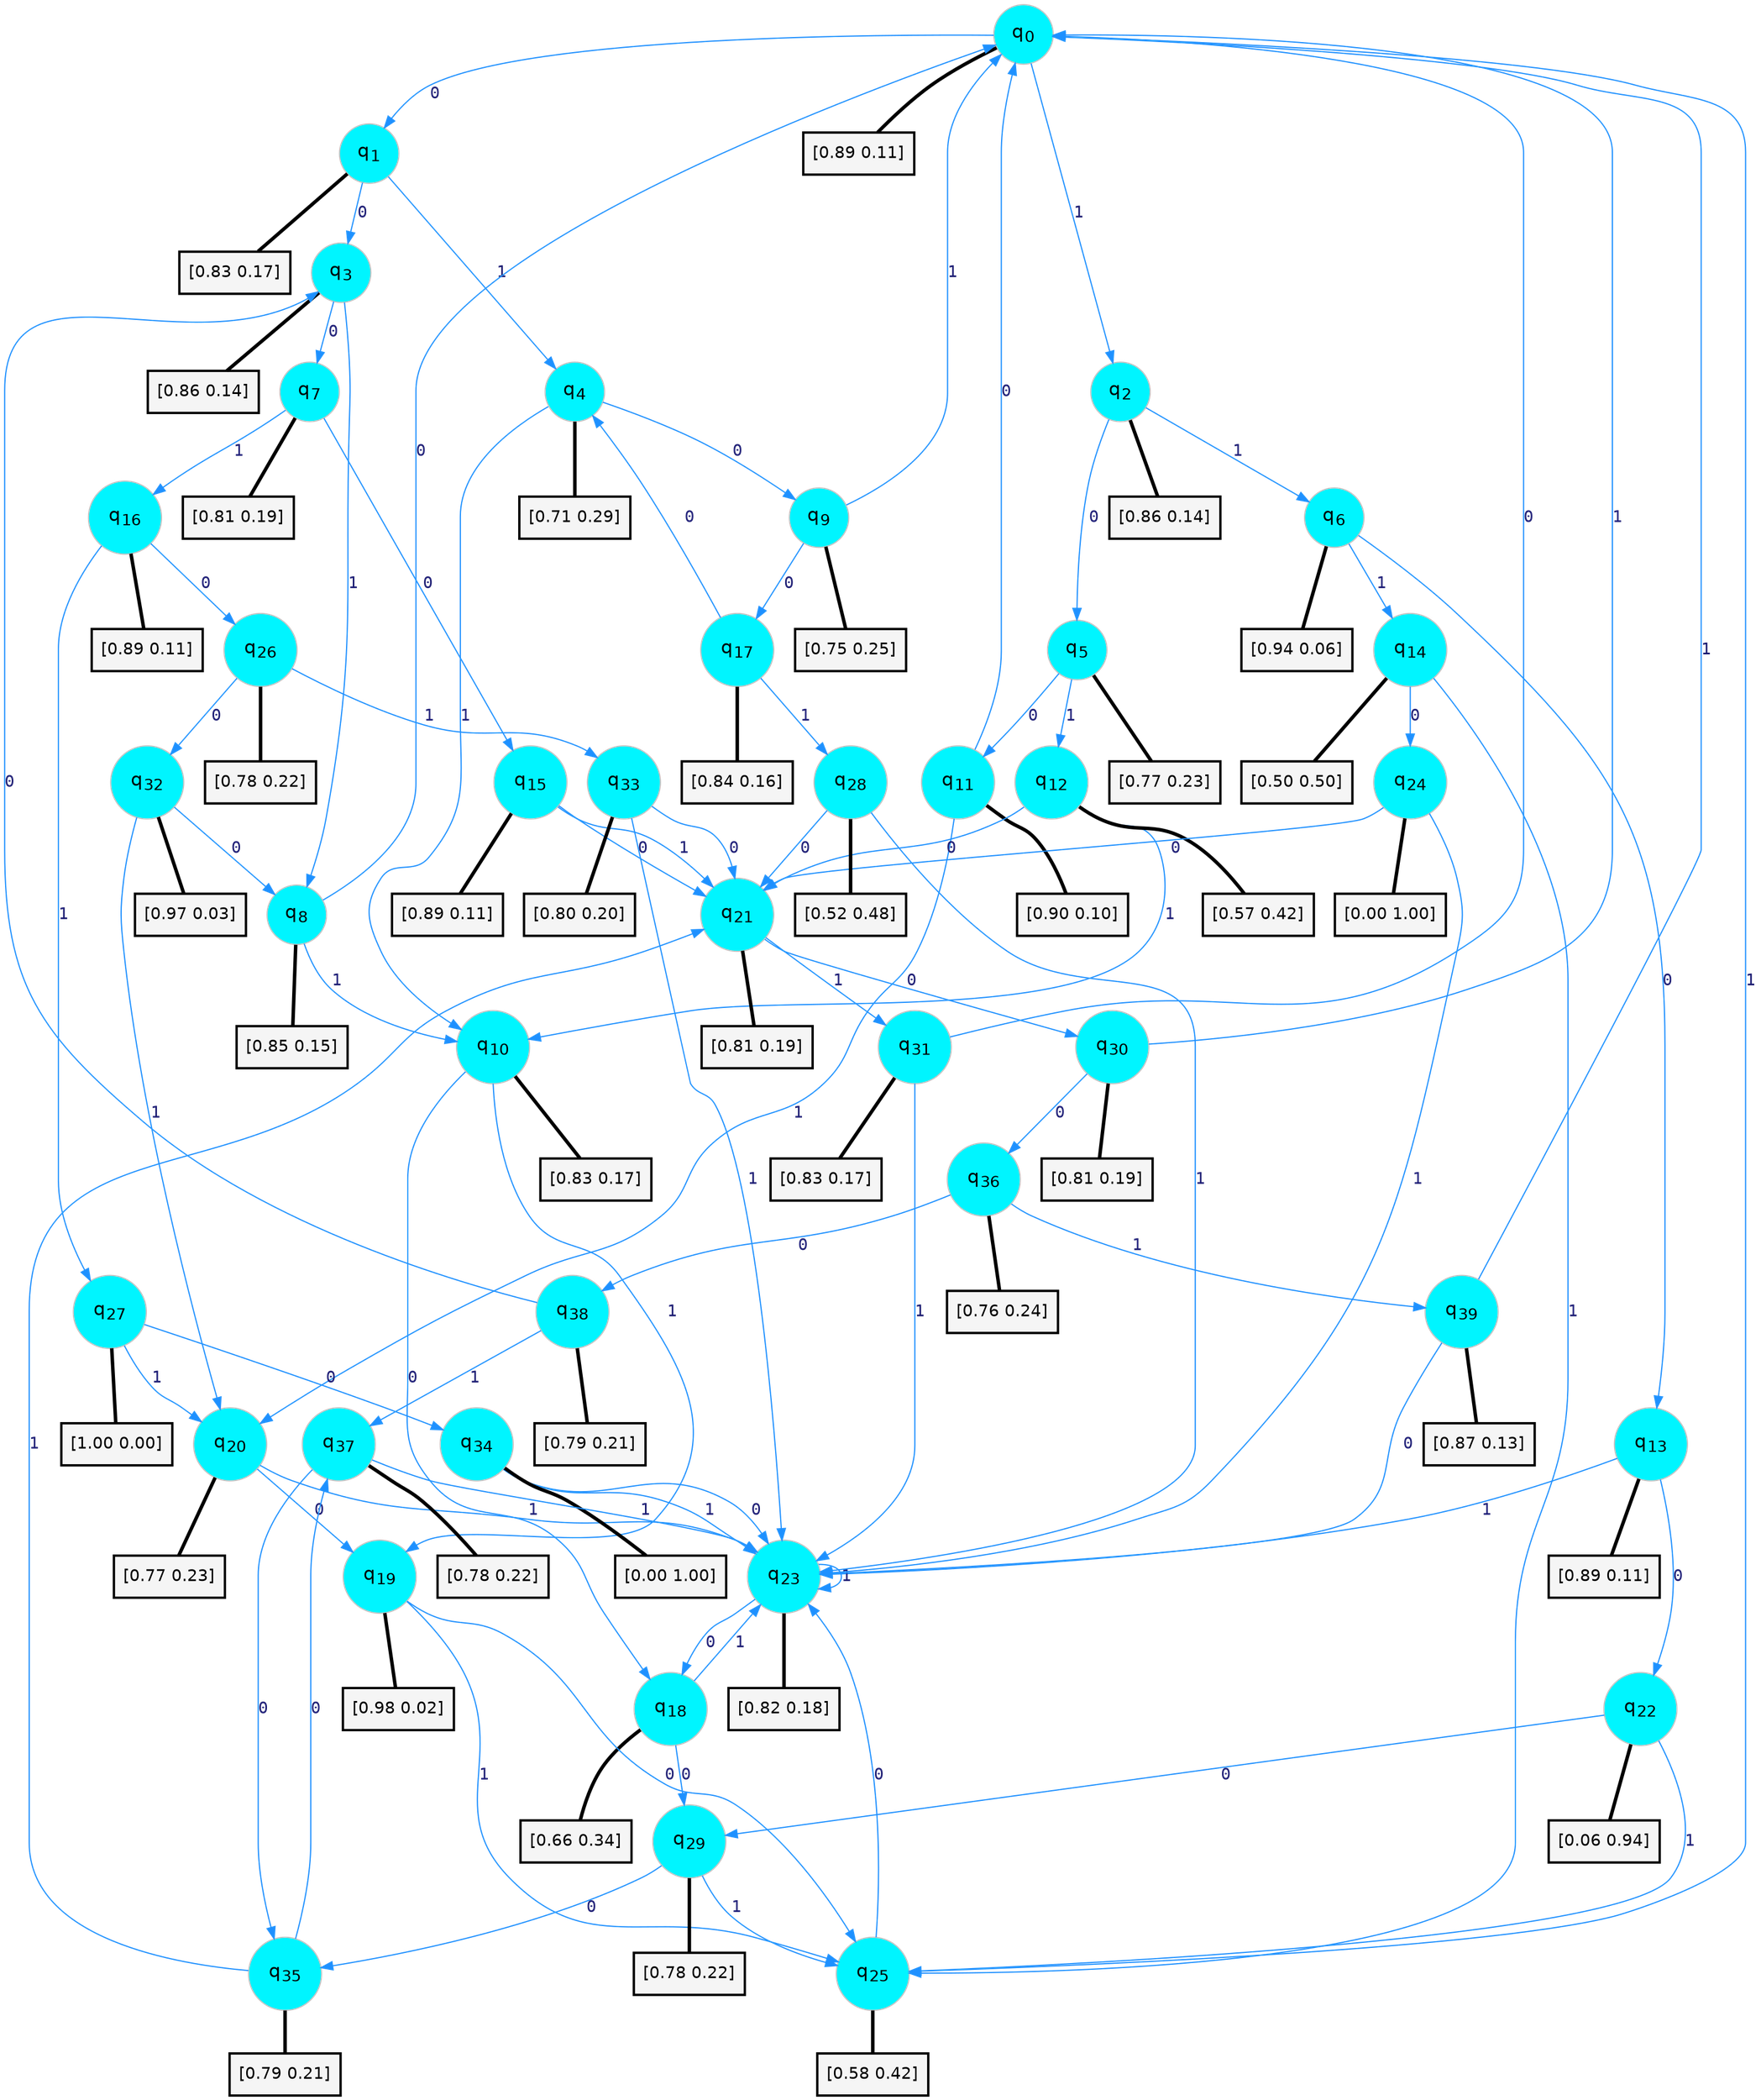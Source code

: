 digraph G {
graph [
bgcolor=transparent, dpi=300, rankdir=TD, size="40,25"];
node [
color=gray, fillcolor=turquoise1, fontcolor=black, fontname=Helvetica, fontsize=16, fontweight=bold, shape=circle, style=filled];
edge [
arrowsize=1, color=dodgerblue1, fontcolor=midnightblue, fontname=courier, fontweight=bold, penwidth=1, style=solid, weight=20];
0[label=<q<SUB>0</SUB>>];
1[label=<q<SUB>1</SUB>>];
2[label=<q<SUB>2</SUB>>];
3[label=<q<SUB>3</SUB>>];
4[label=<q<SUB>4</SUB>>];
5[label=<q<SUB>5</SUB>>];
6[label=<q<SUB>6</SUB>>];
7[label=<q<SUB>7</SUB>>];
8[label=<q<SUB>8</SUB>>];
9[label=<q<SUB>9</SUB>>];
10[label=<q<SUB>10</SUB>>];
11[label=<q<SUB>11</SUB>>];
12[label=<q<SUB>12</SUB>>];
13[label=<q<SUB>13</SUB>>];
14[label=<q<SUB>14</SUB>>];
15[label=<q<SUB>15</SUB>>];
16[label=<q<SUB>16</SUB>>];
17[label=<q<SUB>17</SUB>>];
18[label=<q<SUB>18</SUB>>];
19[label=<q<SUB>19</SUB>>];
20[label=<q<SUB>20</SUB>>];
21[label=<q<SUB>21</SUB>>];
22[label=<q<SUB>22</SUB>>];
23[label=<q<SUB>23</SUB>>];
24[label=<q<SUB>24</SUB>>];
25[label=<q<SUB>25</SUB>>];
26[label=<q<SUB>26</SUB>>];
27[label=<q<SUB>27</SUB>>];
28[label=<q<SUB>28</SUB>>];
29[label=<q<SUB>29</SUB>>];
30[label=<q<SUB>30</SUB>>];
31[label=<q<SUB>31</SUB>>];
32[label=<q<SUB>32</SUB>>];
33[label=<q<SUB>33</SUB>>];
34[label=<q<SUB>34</SUB>>];
35[label=<q<SUB>35</SUB>>];
36[label=<q<SUB>36</SUB>>];
37[label=<q<SUB>37</SUB>>];
38[label=<q<SUB>38</SUB>>];
39[label=<q<SUB>39</SUB>>];
40[label="[0.89 0.11]", shape=box,fontcolor=black, fontname=Helvetica, fontsize=14, penwidth=2, fillcolor=whitesmoke,color=black];
41[label="[0.83 0.17]", shape=box,fontcolor=black, fontname=Helvetica, fontsize=14, penwidth=2, fillcolor=whitesmoke,color=black];
42[label="[0.86 0.14]", shape=box,fontcolor=black, fontname=Helvetica, fontsize=14, penwidth=2, fillcolor=whitesmoke,color=black];
43[label="[0.86 0.14]", shape=box,fontcolor=black, fontname=Helvetica, fontsize=14, penwidth=2, fillcolor=whitesmoke,color=black];
44[label="[0.71 0.29]", shape=box,fontcolor=black, fontname=Helvetica, fontsize=14, penwidth=2, fillcolor=whitesmoke,color=black];
45[label="[0.77 0.23]", shape=box,fontcolor=black, fontname=Helvetica, fontsize=14, penwidth=2, fillcolor=whitesmoke,color=black];
46[label="[0.94 0.06]", shape=box,fontcolor=black, fontname=Helvetica, fontsize=14, penwidth=2, fillcolor=whitesmoke,color=black];
47[label="[0.81 0.19]", shape=box,fontcolor=black, fontname=Helvetica, fontsize=14, penwidth=2, fillcolor=whitesmoke,color=black];
48[label="[0.85 0.15]", shape=box,fontcolor=black, fontname=Helvetica, fontsize=14, penwidth=2, fillcolor=whitesmoke,color=black];
49[label="[0.75 0.25]", shape=box,fontcolor=black, fontname=Helvetica, fontsize=14, penwidth=2, fillcolor=whitesmoke,color=black];
50[label="[0.83 0.17]", shape=box,fontcolor=black, fontname=Helvetica, fontsize=14, penwidth=2, fillcolor=whitesmoke,color=black];
51[label="[0.90 0.10]", shape=box,fontcolor=black, fontname=Helvetica, fontsize=14, penwidth=2, fillcolor=whitesmoke,color=black];
52[label="[0.57 0.42]", shape=box,fontcolor=black, fontname=Helvetica, fontsize=14, penwidth=2, fillcolor=whitesmoke,color=black];
53[label="[0.89 0.11]", shape=box,fontcolor=black, fontname=Helvetica, fontsize=14, penwidth=2, fillcolor=whitesmoke,color=black];
54[label="[0.50 0.50]", shape=box,fontcolor=black, fontname=Helvetica, fontsize=14, penwidth=2, fillcolor=whitesmoke,color=black];
55[label="[0.89 0.11]", shape=box,fontcolor=black, fontname=Helvetica, fontsize=14, penwidth=2, fillcolor=whitesmoke,color=black];
56[label="[0.89 0.11]", shape=box,fontcolor=black, fontname=Helvetica, fontsize=14, penwidth=2, fillcolor=whitesmoke,color=black];
57[label="[0.84 0.16]", shape=box,fontcolor=black, fontname=Helvetica, fontsize=14, penwidth=2, fillcolor=whitesmoke,color=black];
58[label="[0.66 0.34]", shape=box,fontcolor=black, fontname=Helvetica, fontsize=14, penwidth=2, fillcolor=whitesmoke,color=black];
59[label="[0.98 0.02]", shape=box,fontcolor=black, fontname=Helvetica, fontsize=14, penwidth=2, fillcolor=whitesmoke,color=black];
60[label="[0.77 0.23]", shape=box,fontcolor=black, fontname=Helvetica, fontsize=14, penwidth=2, fillcolor=whitesmoke,color=black];
61[label="[0.81 0.19]", shape=box,fontcolor=black, fontname=Helvetica, fontsize=14, penwidth=2, fillcolor=whitesmoke,color=black];
62[label="[0.06 0.94]", shape=box,fontcolor=black, fontname=Helvetica, fontsize=14, penwidth=2, fillcolor=whitesmoke,color=black];
63[label="[0.82 0.18]", shape=box,fontcolor=black, fontname=Helvetica, fontsize=14, penwidth=2, fillcolor=whitesmoke,color=black];
64[label="[0.00 1.00]", shape=box,fontcolor=black, fontname=Helvetica, fontsize=14, penwidth=2, fillcolor=whitesmoke,color=black];
65[label="[0.58 0.42]", shape=box,fontcolor=black, fontname=Helvetica, fontsize=14, penwidth=2, fillcolor=whitesmoke,color=black];
66[label="[0.78 0.22]", shape=box,fontcolor=black, fontname=Helvetica, fontsize=14, penwidth=2, fillcolor=whitesmoke,color=black];
67[label="[1.00 0.00]", shape=box,fontcolor=black, fontname=Helvetica, fontsize=14, penwidth=2, fillcolor=whitesmoke,color=black];
68[label="[0.52 0.48]", shape=box,fontcolor=black, fontname=Helvetica, fontsize=14, penwidth=2, fillcolor=whitesmoke,color=black];
69[label="[0.78 0.22]", shape=box,fontcolor=black, fontname=Helvetica, fontsize=14, penwidth=2, fillcolor=whitesmoke,color=black];
70[label="[0.81 0.19]", shape=box,fontcolor=black, fontname=Helvetica, fontsize=14, penwidth=2, fillcolor=whitesmoke,color=black];
71[label="[0.83 0.17]", shape=box,fontcolor=black, fontname=Helvetica, fontsize=14, penwidth=2, fillcolor=whitesmoke,color=black];
72[label="[0.97 0.03]", shape=box,fontcolor=black, fontname=Helvetica, fontsize=14, penwidth=2, fillcolor=whitesmoke,color=black];
73[label="[0.80 0.20]", shape=box,fontcolor=black, fontname=Helvetica, fontsize=14, penwidth=2, fillcolor=whitesmoke,color=black];
74[label="[0.00 1.00]", shape=box,fontcolor=black, fontname=Helvetica, fontsize=14, penwidth=2, fillcolor=whitesmoke,color=black];
75[label="[0.79 0.21]", shape=box,fontcolor=black, fontname=Helvetica, fontsize=14, penwidth=2, fillcolor=whitesmoke,color=black];
76[label="[0.76 0.24]", shape=box,fontcolor=black, fontname=Helvetica, fontsize=14, penwidth=2, fillcolor=whitesmoke,color=black];
77[label="[0.78 0.22]", shape=box,fontcolor=black, fontname=Helvetica, fontsize=14, penwidth=2, fillcolor=whitesmoke,color=black];
78[label="[0.79 0.21]", shape=box,fontcolor=black, fontname=Helvetica, fontsize=14, penwidth=2, fillcolor=whitesmoke,color=black];
79[label="[0.87 0.13]", shape=box,fontcolor=black, fontname=Helvetica, fontsize=14, penwidth=2, fillcolor=whitesmoke,color=black];
0->1 [label=0];
0->2 [label=1];
0->40 [arrowhead=none, penwidth=3,color=black];
1->3 [label=0];
1->4 [label=1];
1->41 [arrowhead=none, penwidth=3,color=black];
2->5 [label=0];
2->6 [label=1];
2->42 [arrowhead=none, penwidth=3,color=black];
3->7 [label=0];
3->8 [label=1];
3->43 [arrowhead=none, penwidth=3,color=black];
4->9 [label=0];
4->10 [label=1];
4->44 [arrowhead=none, penwidth=3,color=black];
5->11 [label=0];
5->12 [label=1];
5->45 [arrowhead=none, penwidth=3,color=black];
6->13 [label=0];
6->14 [label=1];
6->46 [arrowhead=none, penwidth=3,color=black];
7->15 [label=0];
7->16 [label=1];
7->47 [arrowhead=none, penwidth=3,color=black];
8->0 [label=0];
8->10 [label=1];
8->48 [arrowhead=none, penwidth=3,color=black];
9->17 [label=0];
9->0 [label=1];
9->49 [arrowhead=none, penwidth=3,color=black];
10->18 [label=0];
10->19 [label=1];
10->50 [arrowhead=none, penwidth=3,color=black];
11->0 [label=0];
11->20 [label=1];
11->51 [arrowhead=none, penwidth=3,color=black];
12->21 [label=0];
12->10 [label=1];
12->52 [arrowhead=none, penwidth=3,color=black];
13->22 [label=0];
13->23 [label=1];
13->53 [arrowhead=none, penwidth=3,color=black];
14->24 [label=0];
14->25 [label=1];
14->54 [arrowhead=none, penwidth=3,color=black];
15->21 [label=0];
15->21 [label=1];
15->55 [arrowhead=none, penwidth=3,color=black];
16->26 [label=0];
16->27 [label=1];
16->56 [arrowhead=none, penwidth=3,color=black];
17->4 [label=0];
17->28 [label=1];
17->57 [arrowhead=none, penwidth=3,color=black];
18->29 [label=0];
18->23 [label=1];
18->58 [arrowhead=none, penwidth=3,color=black];
19->25 [label=0];
19->25 [label=1];
19->59 [arrowhead=none, penwidth=3,color=black];
20->19 [label=0];
20->23 [label=1];
20->60 [arrowhead=none, penwidth=3,color=black];
21->30 [label=0];
21->31 [label=1];
21->61 [arrowhead=none, penwidth=3,color=black];
22->29 [label=0];
22->25 [label=1];
22->62 [arrowhead=none, penwidth=3,color=black];
23->18 [label=0];
23->23 [label=1];
23->63 [arrowhead=none, penwidth=3,color=black];
24->21 [label=0];
24->23 [label=1];
24->64 [arrowhead=none, penwidth=3,color=black];
25->23 [label=0];
25->0 [label=1];
25->65 [arrowhead=none, penwidth=3,color=black];
26->32 [label=0];
26->33 [label=1];
26->66 [arrowhead=none, penwidth=3,color=black];
27->34 [label=0];
27->20 [label=1];
27->67 [arrowhead=none, penwidth=3,color=black];
28->21 [label=0];
28->23 [label=1];
28->68 [arrowhead=none, penwidth=3,color=black];
29->35 [label=0];
29->25 [label=1];
29->69 [arrowhead=none, penwidth=3,color=black];
30->36 [label=0];
30->0 [label=1];
30->70 [arrowhead=none, penwidth=3,color=black];
31->0 [label=0];
31->23 [label=1];
31->71 [arrowhead=none, penwidth=3,color=black];
32->8 [label=0];
32->20 [label=1];
32->72 [arrowhead=none, penwidth=3,color=black];
33->21 [label=0];
33->23 [label=1];
33->73 [arrowhead=none, penwidth=3,color=black];
34->23 [label=0];
34->23 [label=1];
34->74 [arrowhead=none, penwidth=3,color=black];
35->37 [label=0];
35->21 [label=1];
35->75 [arrowhead=none, penwidth=3,color=black];
36->38 [label=0];
36->39 [label=1];
36->76 [arrowhead=none, penwidth=3,color=black];
37->35 [label=0];
37->23 [label=1];
37->77 [arrowhead=none, penwidth=3,color=black];
38->3 [label=0];
38->37 [label=1];
38->78 [arrowhead=none, penwidth=3,color=black];
39->23 [label=0];
39->0 [label=1];
39->79 [arrowhead=none, penwidth=3,color=black];
}
